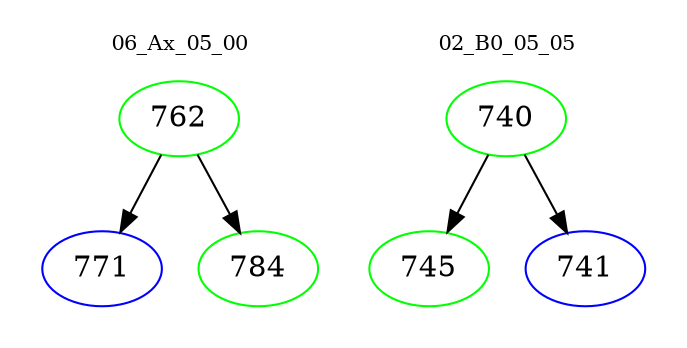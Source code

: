 digraph{
subgraph cluster_0 {
color = white
label = "06_Ax_05_00";
fontsize=10;
T0_762 [label="762", color="green"]
T0_762 -> T0_771 [color="black"]
T0_771 [label="771", color="blue"]
T0_762 -> T0_784 [color="black"]
T0_784 [label="784", color="green"]
}
subgraph cluster_1 {
color = white
label = "02_B0_05_05";
fontsize=10;
T1_740 [label="740", color="green"]
T1_740 -> T1_745 [color="black"]
T1_745 [label="745", color="green"]
T1_740 -> T1_741 [color="black"]
T1_741 [label="741", color="blue"]
}
}
